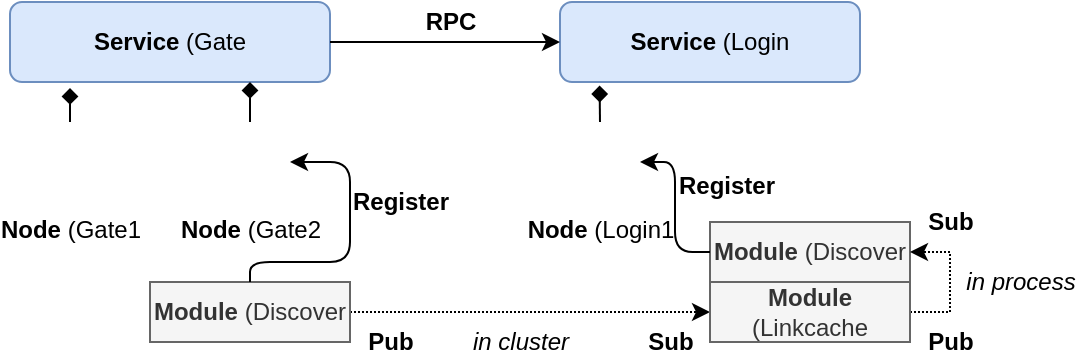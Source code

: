 <mxfile version="14.7.0" type="device"><diagram id="qY8AI5JONmHYG8-nHvAr" name="Page-1"><mxGraphModel dx="984" dy="625" grid="1" gridSize="10" guides="1" tooltips="1" connect="1" arrows="1" fold="1" page="1" pageScale="1" pageWidth="827" pageHeight="1169" math="0" shadow="0"><root><mxCell id="0"/><mxCell id="1" parent="0"/><mxCell id="i9BrIP1B_y5yJ5xHtsvj-1" value="&lt;b&gt;Service&lt;/b&gt; (Gate" style="rounded=1;whiteSpace=wrap;html=1;fillColor=#dae8fc;strokeColor=#6c8ebf;" parent="1" vertex="1"><mxGeometry x="180" y="180" width="160" height="40" as="geometry"/></mxCell><mxCell id="i9BrIP1B_y5yJ5xHtsvj-2" value="&lt;b&gt;Service &lt;/b&gt;(Login" style="rounded=1;whiteSpace=wrap;html=1;fillColor=#dae8fc;strokeColor=#6c8ebf;" parent="1" vertex="1"><mxGeometry x="455" y="180" width="150" height="40" as="geometry"/></mxCell><mxCell id="i9BrIP1B_y5yJ5xHtsvj-4" value="&lt;b&gt;Node &lt;/b&gt;(Gate1" style="shape=image;html=1;verticalAlign=top;verticalLabelPosition=bottom;labelBackgroundColor=#ffffff;imageAspect=0;aspect=fixed;image=https://cdn3.iconfinder.com/data/icons/logos-and-brands-adobe/512/97_Docker-128.png" parent="1" vertex="1"><mxGeometry x="190" y="240" width="40" height="40" as="geometry"/></mxCell><mxCell id="i9BrIP1B_y5yJ5xHtsvj-6" value="&lt;b&gt;Node &lt;/b&gt;(Gate2" style="shape=image;html=1;verticalAlign=top;verticalLabelPosition=bottom;labelBackgroundColor=#ffffff;imageAspect=0;aspect=fixed;image=https://cdn3.iconfinder.com/data/icons/logos-and-brands-adobe/512/97_Docker-128.png" parent="1" vertex="1"><mxGeometry x="280" y="240" width="40" height="40" as="geometry"/></mxCell><mxCell id="WuhkI2IFg39ujRiTZtzG-4" style="edgeStyle=orthogonalEdgeStyle;rounded=0;orthogonalLoop=1;jettySize=auto;html=1;exitX=0.5;exitY=0;exitDx=0;exitDy=0;entryX=0.132;entryY=1.045;entryDx=0;entryDy=0;entryPerimeter=0;endArrow=diamond;endFill=1;" parent="1" source="i9BrIP1B_y5yJ5xHtsvj-7" target="i9BrIP1B_y5yJ5xHtsvj-2" edge="1"><mxGeometry relative="1" as="geometry"/></mxCell><mxCell id="i9BrIP1B_y5yJ5xHtsvj-7" value="&lt;b&gt;Node &lt;/b&gt;(Login1" style="shape=image;html=1;verticalAlign=top;verticalLabelPosition=bottom;labelBackgroundColor=#ffffff;imageAspect=0;aspect=fixed;image=https://cdn3.iconfinder.com/data/icons/logos-and-brands-adobe/512/97_Docker-128.png" parent="1" vertex="1"><mxGeometry x="455" y="240" width="40" height="40" as="geometry"/></mxCell><mxCell id="i9BrIP1B_y5yJ5xHtsvj-9" value="&lt;b&gt;Module&lt;/b&gt; (Discover" style="rounded=0;whiteSpace=wrap;html=1;fillColor=#f5f5f5;strokeColor=#666666;fontColor=#333333;" parent="1" vertex="1"><mxGeometry x="530" y="290" width="100" height="30" as="geometry"/></mxCell><mxCell id="i9BrIP1B_y5yJ5xHtsvj-10" value="" style="endArrow=classic;html=1;exitX=0;exitY=0.5;exitDx=0;exitDy=0;entryX=1;entryY=0.5;entryDx=0;entryDy=0;edgeStyle=orthogonalEdgeStyle;" parent="1" source="i9BrIP1B_y5yJ5xHtsvj-9" target="i9BrIP1B_y5yJ5xHtsvj-7" edge="1"><mxGeometry width="50" height="50" relative="1" as="geometry"><mxPoint x="390" y="310" as="sourcePoint"/><mxPoint x="440" y="260" as="targetPoint"/></mxGeometry></mxCell><mxCell id="i9BrIP1B_y5yJ5xHtsvj-11" value="&lt;b&gt;Register&lt;/b&gt;" style="text;html=1;align=center;verticalAlign=middle;resizable=0;points=[];autosize=1;strokeColor=none;" parent="1" vertex="1"><mxGeometry x="508" y="262" width="60" height="20" as="geometry"/></mxCell><mxCell id="i9BrIP1B_y5yJ5xHtsvj-12" value="" style="endArrow=classic;html=1;exitX=1;exitY=0.5;exitDx=0;exitDy=0;entryX=0;entryY=0.5;entryDx=0;entryDy=0;" parent="1" source="i9BrIP1B_y5yJ5xHtsvj-1" target="i9BrIP1B_y5yJ5xHtsvj-2" edge="1"><mxGeometry width="50" height="50" relative="1" as="geometry"><mxPoint x="390" y="310" as="sourcePoint"/><mxPoint x="440" y="260" as="targetPoint"/></mxGeometry></mxCell><mxCell id="i9BrIP1B_y5yJ5xHtsvj-13" value="&lt;b&gt;RPC&lt;/b&gt;" style="text;html=1;align=center;verticalAlign=middle;resizable=0;points=[];autosize=1;shadow=0;sketch=0;glass=0;rounded=0;" parent="1" vertex="1"><mxGeometry x="380" y="180" width="40" height="20" as="geometry"/></mxCell><mxCell id="i9BrIP1B_y5yJ5xHtsvj-18" style="edgeStyle=elbowEdgeStyle;rounded=0;orthogonalLoop=1;jettySize=auto;html=1;entryX=1;entryY=0.5;entryDx=0;entryDy=0;dashed=1;dashPattern=1 1;elbow=vertical;" parent="1" source="i9BrIP1B_y5yJ5xHtsvj-14" target="i9BrIP1B_y5yJ5xHtsvj-9" edge="1"><mxGeometry relative="1" as="geometry"><Array as="points"><mxPoint x="650" y="313"/></Array></mxGeometry></mxCell><mxCell id="i9BrIP1B_y5yJ5xHtsvj-19" style="edgeStyle=elbowEdgeStyle;rounded=0;orthogonalLoop=1;jettySize=auto;elbow=vertical;html=1;exitX=1;exitY=0.5;exitDx=0;exitDy=0;dashed=1;dashPattern=1 1;entryX=0;entryY=0.5;entryDx=0;entryDy=0;" parent="1" source="i9BrIP1B_y5yJ5xHtsvj-17" target="i9BrIP1B_y5yJ5xHtsvj-14" edge="1"><mxGeometry relative="1" as="geometry"><mxPoint x="480" y="420" as="targetPoint"/></mxGeometry></mxCell><mxCell id="i9BrIP1B_y5yJ5xHtsvj-14" value="&lt;b&gt;Module&lt;/b&gt; (Linkcache" style="rounded=0;whiteSpace=wrap;html=1;fillColor=#f5f5f5;strokeColor=#666666;fontColor=#333333;" parent="1" vertex="1"><mxGeometry x="530" y="320" width="100" height="30" as="geometry"/></mxCell><mxCell id="i9BrIP1B_y5yJ5xHtsvj-17" value="&lt;b&gt;Module&lt;/b&gt;&amp;nbsp;(Discover" style="rounded=0;whiteSpace=wrap;html=1;fillColor=#f5f5f5;strokeColor=#666666;fontColor=#333333;" parent="1" vertex="1"><mxGeometry x="250" y="320" width="100" height="30" as="geometry"/></mxCell><mxCell id="i9BrIP1B_y5yJ5xHtsvj-22" value="" style="endArrow=classic;html=1;exitX=0.5;exitY=0;exitDx=0;exitDy=0;entryX=1;entryY=0.5;entryDx=0;entryDy=0;edgeStyle=orthogonalEdgeStyle;" parent="1" source="i9BrIP1B_y5yJ5xHtsvj-17" target="i9BrIP1B_y5yJ5xHtsvj-6" edge="1"><mxGeometry width="50" height="50" relative="1" as="geometry"><mxPoint x="400" y="293.5" as="sourcePoint"/><mxPoint x="350" y="248.5" as="targetPoint"/><Array as="points"><mxPoint x="300" y="310"/><mxPoint x="350" y="310"/><mxPoint x="350" y="260"/></Array></mxGeometry></mxCell><mxCell id="i9BrIP1B_y5yJ5xHtsvj-23" value="&lt;b&gt;Register&lt;/b&gt;" style="text;html=1;align=center;verticalAlign=middle;resizable=0;points=[];autosize=1;strokeColor=none;" parent="1" vertex="1"><mxGeometry x="345" y="270" width="60" height="20" as="geometry"/></mxCell><mxCell id="i9BrIP1B_y5yJ5xHtsvj-24" value="&lt;b&gt;Pub&lt;/b&gt;" style="text;html=1;align=center;verticalAlign=middle;resizable=0;points=[];autosize=1;strokeColor=none;" parent="1" vertex="1"><mxGeometry x="350" y="340" width="40" height="20" as="geometry"/></mxCell><mxCell id="i9BrIP1B_y5yJ5xHtsvj-25" value="&lt;b&gt;Sub&lt;/b&gt;" style="text;html=1;align=center;verticalAlign=middle;resizable=0;points=[];autosize=1;strokeColor=none;" parent="1" vertex="1"><mxGeometry x="490" y="340" width="40" height="20" as="geometry"/></mxCell><mxCell id="i9BrIP1B_y5yJ5xHtsvj-26" value="&lt;b&gt;Pub&lt;/b&gt;" style="text;html=1;align=center;verticalAlign=middle;resizable=0;points=[];autosize=1;strokeColor=none;" parent="1" vertex="1"><mxGeometry x="630" y="340" width="40" height="20" as="geometry"/></mxCell><mxCell id="i9BrIP1B_y5yJ5xHtsvj-27" value="&lt;b&gt;Sub&lt;/b&gt;" style="text;html=1;align=center;verticalAlign=middle;resizable=0;points=[];autosize=1;strokeColor=none;" parent="1" vertex="1"><mxGeometry x="630" y="280" width="40" height="20" as="geometry"/></mxCell><mxCell id="WuhkI2IFg39ujRiTZtzG-1" value="" style="endArrow=diamond;html=1;exitX=0.5;exitY=0;exitDx=0;exitDy=0;entryX=0.75;entryY=1;entryDx=0;entryDy=0;endFill=1;" parent="1" source="i9BrIP1B_y5yJ5xHtsvj-6" target="i9BrIP1B_y5yJ5xHtsvj-1" edge="1"><mxGeometry width="50" height="50" relative="1" as="geometry"><mxPoint x="390" y="310" as="sourcePoint"/><mxPoint x="440" y="260" as="targetPoint"/></mxGeometry></mxCell><mxCell id="WuhkI2IFg39ujRiTZtzG-3" value="" style="endArrow=diamond;html=1;exitX=0.5;exitY=0;exitDx=0;exitDy=0;endFill=1;" parent="1" source="i9BrIP1B_y5yJ5xHtsvj-4" edge="1"><mxGeometry width="50" height="50" relative="1" as="geometry"><mxPoint x="310" y="250" as="sourcePoint"/><mxPoint x="210" y="223" as="targetPoint"/></mxGeometry></mxCell><mxCell id="f6ykD8rsXDbdjT1RMZXN-3" value="&lt;i&gt;in process&lt;/i&gt;" style="text;html=1;align=center;verticalAlign=middle;resizable=0;points=[];autosize=1;strokeColor=none;" vertex="1" parent="1"><mxGeometry x="650" y="310" width="70" height="20" as="geometry"/></mxCell><mxCell id="f6ykD8rsXDbdjT1RMZXN-4" value="&lt;i&gt;in cluster&lt;/i&gt;" style="text;html=1;align=center;verticalAlign=middle;resizable=0;points=[];autosize=1;strokeColor=none;" vertex="1" parent="1"><mxGeometry x="405" y="340" width="60" height="20" as="geometry"/></mxCell></root></mxGraphModel></diagram></mxfile>